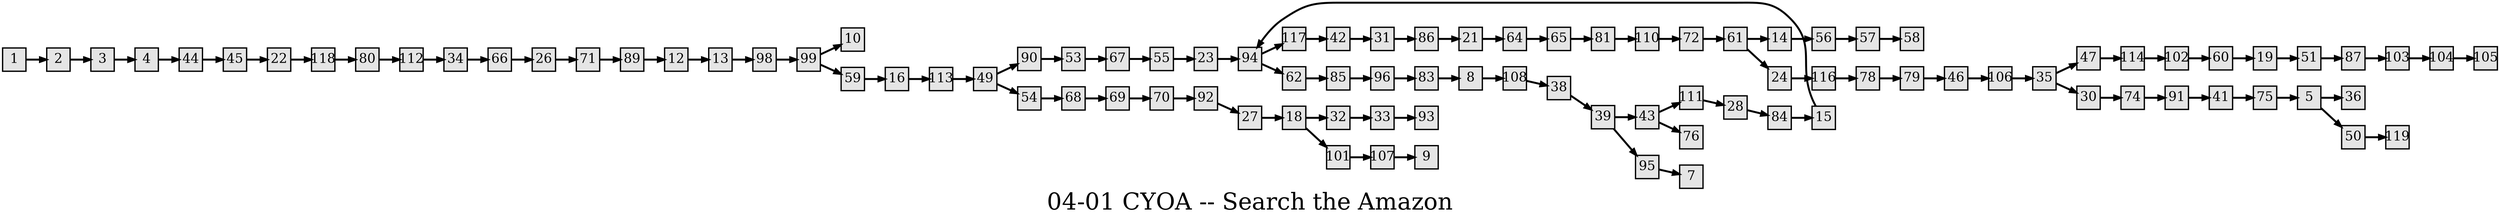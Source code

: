 digraph g{
  graph [ label="04-01 CYOA -- Search the Amazon" rankdir=LR, ordering=out, fontsize=36, nodesep="0.35", ranksep="0.45"];
  node  [shape=rect, penwidth=2, fontsize=20, style=filled, fillcolor=grey90, margin="0,0", labelfloat=true, regular=true, fixedsize=true];
  edge  [labelfloat=true, penwidth=3, fontsize=12];

  1 -> 2;
  2 -> 3;
  3 -> 4;
  4 -> 44;
  5 -> 36;
  5 -> 50;
  8 -> 108;
  12 -> 13;
  13 -> 98;
  14 -> 56;
  15 -> 94;
  16 -> 113;
  18 -> 32;
  18 -> 101;
  19 -> 51;
  21 -> 64;
  22 -> 118;
  23 -> 94;
  24 -> 116;
  26 -> 71;
  27 -> 18;
  28 -> 84;
  30 -> 74;
  31 -> 86;
  32 -> 33;
  33 -> 93;
  43 -> 111;
  34 -> 66;
  35 -> 47;
  35 -> 30;
  38 -> 39;
  39 -> 43;
  39 -> 95;
  41 -> 75;
  42 -> 31;
  43 -> 76;
  44 -> 45;
  45 -> 22;
  46 -> 106;
  47 -> 114;
  49 -> 90;
  49 -> 54;
  50 -> 119;
  51 -> 87;
  53 -> 67;
  54 -> 68;
  55 -> 23;
  56 -> 57;
  57 -> 58;
  59 -> 16;
  60 -> 19;
  61 -> 14;
  61 -> 24;
  62 -> 85;
  64 -> 65;
  65 -> 81;
  66 -> 26;
  67 -> 55;
  68 -> 69;
  69 -> 70;
  70 -> 92;
  71 -> 89;
  72 -> 61;
  74 -> 91;
  75 -> 5;
  78 -> 79;
  79 -> 46;
  80 -> 112;
  81 -> 110;
  83 -> 8;
  84 -> 15;
  85 -> 96;
  86 -> 21;
  87 -> 103;
  89 -> 12;
  90 -> 53;
  91 -> 41;
  92 -> 27;
  94 -> 117;
  94 -> 62;
  95 -> 7;
  96 -> 83;
  98 -> 99;
  99 -> 10;
  99 -> 59;
  101 -> 107;
  102 -> 60;
  103 -> 104;
  104 -> 105;
  106 -> 35;
  107 -> 9;
  108 -> 38;
  110 -> 72;
  111 -> 28;
  112 -> 34;
  113 -> 49;
  114 -> 102;
  116 -> 78;
  117 -> 42;
  118 -> 80;
}

